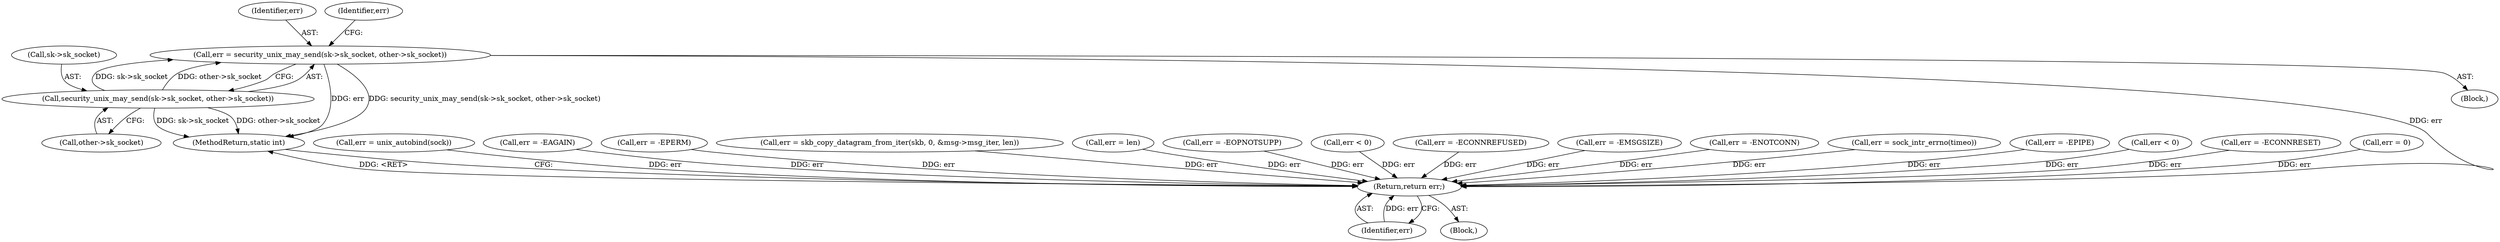 digraph "0_linux_7d267278a9ece963d77eefec61630223fce08c6c_2@API" {
"1000468" [label="(Call,err = security_unix_may_send(sk->sk_socket, other->sk_socket))"];
"1000470" [label="(Call,security_unix_may_send(sk->sk_socket, other->sk_socket))"];
"1000605" [label="(Return,return err;)"];
"1000470" [label="(Call,security_unix_may_send(sk->sk_socket, other->sk_socket))"];
"1000222" [label="(Call,err = unix_autobind(sock))"];
"1000469" [label="(Identifier,err)"];
"1000467" [label="(Block,)"];
"1000526" [label="(Call,err = -EAGAIN)"];
"1000387" [label="(Call,err = -EPERM)"];
"1000606" [label="(Identifier,err)"];
"1000317" [label="(Call,err = skb_copy_datagram_from_iter(skb, 0, &msg->msg_iter, len))"];
"1000468" [label="(Call,err = security_unix_may_send(sk->sk_socket, other->sk_socket))"];
"1000377" [label="(Call,err = len)"];
"1000478" [label="(Identifier,err)"];
"1000471" [label="(Call,sk->sk_socket)"];
"1000158" [label="(Call,err = -EOPNOTSUPP)"];
"1000293" [label="(Call,err < 0)"];
"1000107" [label="(Block,)"];
"1000607" [label="(MethodReturn,static int)"];
"1000435" [label="(Call,err = -ECONNREFUSED)"];
"1000228" [label="(Call,err = -EMSGSIZE)"];
"1000196" [label="(Call,err = -ENOTCONN)"];
"1000474" [label="(Call,other->sk_socket)"];
"1000498" [label="(Call,err = sock_intr_errno(timeo))"];
"1000450" [label="(Call,err = -EPIPE)"];
"1000184" [label="(Call,err < 0)"];
"1000344" [label="(Call,err = -ECONNRESET)"];
"1000605" [label="(Return,return err;)"];
"1000412" [label="(Call,err = 0)"];
"1000468" -> "1000467"  [label="AST: "];
"1000468" -> "1000470"  [label="CFG: "];
"1000469" -> "1000468"  [label="AST: "];
"1000470" -> "1000468"  [label="AST: "];
"1000478" -> "1000468"  [label="CFG: "];
"1000468" -> "1000607"  [label="DDG: err"];
"1000468" -> "1000607"  [label="DDG: security_unix_may_send(sk->sk_socket, other->sk_socket)"];
"1000470" -> "1000468"  [label="DDG: sk->sk_socket"];
"1000470" -> "1000468"  [label="DDG: other->sk_socket"];
"1000468" -> "1000605"  [label="DDG: err"];
"1000470" -> "1000474"  [label="CFG: "];
"1000471" -> "1000470"  [label="AST: "];
"1000474" -> "1000470"  [label="AST: "];
"1000470" -> "1000607"  [label="DDG: other->sk_socket"];
"1000470" -> "1000607"  [label="DDG: sk->sk_socket"];
"1000605" -> "1000107"  [label="AST: "];
"1000605" -> "1000606"  [label="CFG: "];
"1000606" -> "1000605"  [label="AST: "];
"1000607" -> "1000605"  [label="CFG: "];
"1000605" -> "1000607"  [label="DDG: <RET>"];
"1000606" -> "1000605"  [label="DDG: err"];
"1000158" -> "1000605"  [label="DDG: err"];
"1000184" -> "1000605"  [label="DDG: err"];
"1000293" -> "1000605"  [label="DDG: err"];
"1000228" -> "1000605"  [label="DDG: err"];
"1000387" -> "1000605"  [label="DDG: err"];
"1000412" -> "1000605"  [label="DDG: err"];
"1000450" -> "1000605"  [label="DDG: err"];
"1000344" -> "1000605"  [label="DDG: err"];
"1000435" -> "1000605"  [label="DDG: err"];
"1000222" -> "1000605"  [label="DDG: err"];
"1000317" -> "1000605"  [label="DDG: err"];
"1000498" -> "1000605"  [label="DDG: err"];
"1000196" -> "1000605"  [label="DDG: err"];
"1000526" -> "1000605"  [label="DDG: err"];
"1000377" -> "1000605"  [label="DDG: err"];
}
